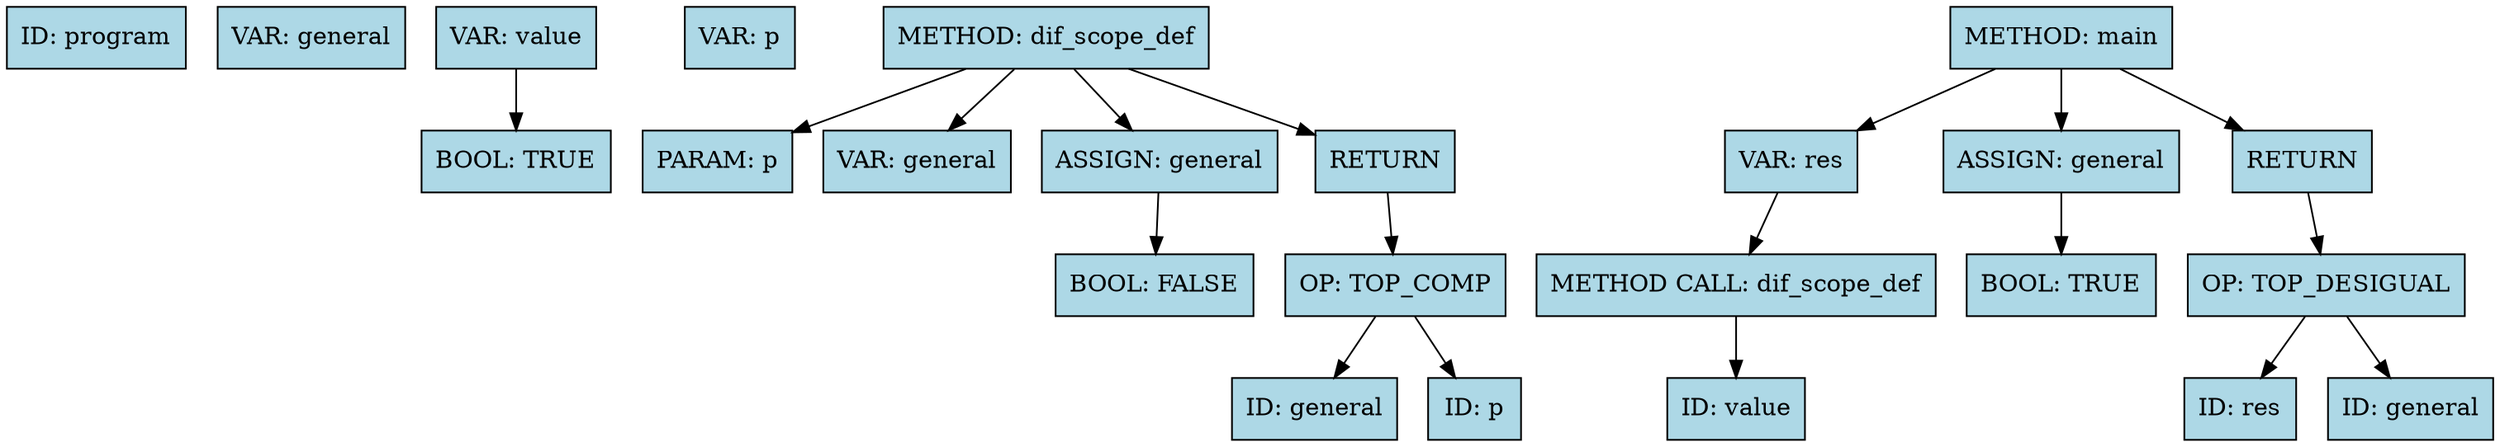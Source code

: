 digraph AST {
  rankdir=TB;
  node [shape=box, style=filled, fillcolor=lightblue];
  "n0" [label="ID: program"];
  "n1" [label="VAR: general"];
  "n2" [label="VAR: value"];
  "n3" [label="BOOL: TRUE"];
  "n2" -> "n3";
  "n4" [label="VAR: p"];
  "n5" [label="METHOD: dif_scope_def"];
  "n6" [label="PARAM: p"];
  "n5" -> "n6";
  "n7" [label="VAR: general"];
  "n5" -> "n7";
  "n8" [label="ASSIGN: general"];
  "n5" -> "n8";
  "n9" [label="BOOL: FALSE"];
  "n8" -> "n9";
  "n10" [label="RETURN"];
  "n5" -> "n10";
  "n11" [label="OP: TOP_COMP"];
  "n10" -> "n11";
  "n12" [label="ID: general"];
  "n11" -> "n12";
  "n13" [label="ID: p"];
  "n11" -> "n13";
  "n14" [label="METHOD: main"];
  "n15" [label="VAR: res"];
  "n14" -> "n15";
  "n16" [label="METHOD CALL: dif_scope_def"];
  "n15" -> "n16";
  "n17" [label="ID: value"];
  "n16" -> "n17";
  "n18" [label="ASSIGN: general"];
  "n14" -> "n18";
  "n19" [label="BOOL: TRUE"];
  "n18" -> "n19";
  "n20" [label="RETURN"];
  "n14" -> "n20";
  "n21" [label="OP: TOP_DESIGUAL"];
  "n20" -> "n21";
  "n22" [label="ID: res"];
  "n21" -> "n22";
  "n23" [label="ID: general"];
  "n21" -> "n23";
}

